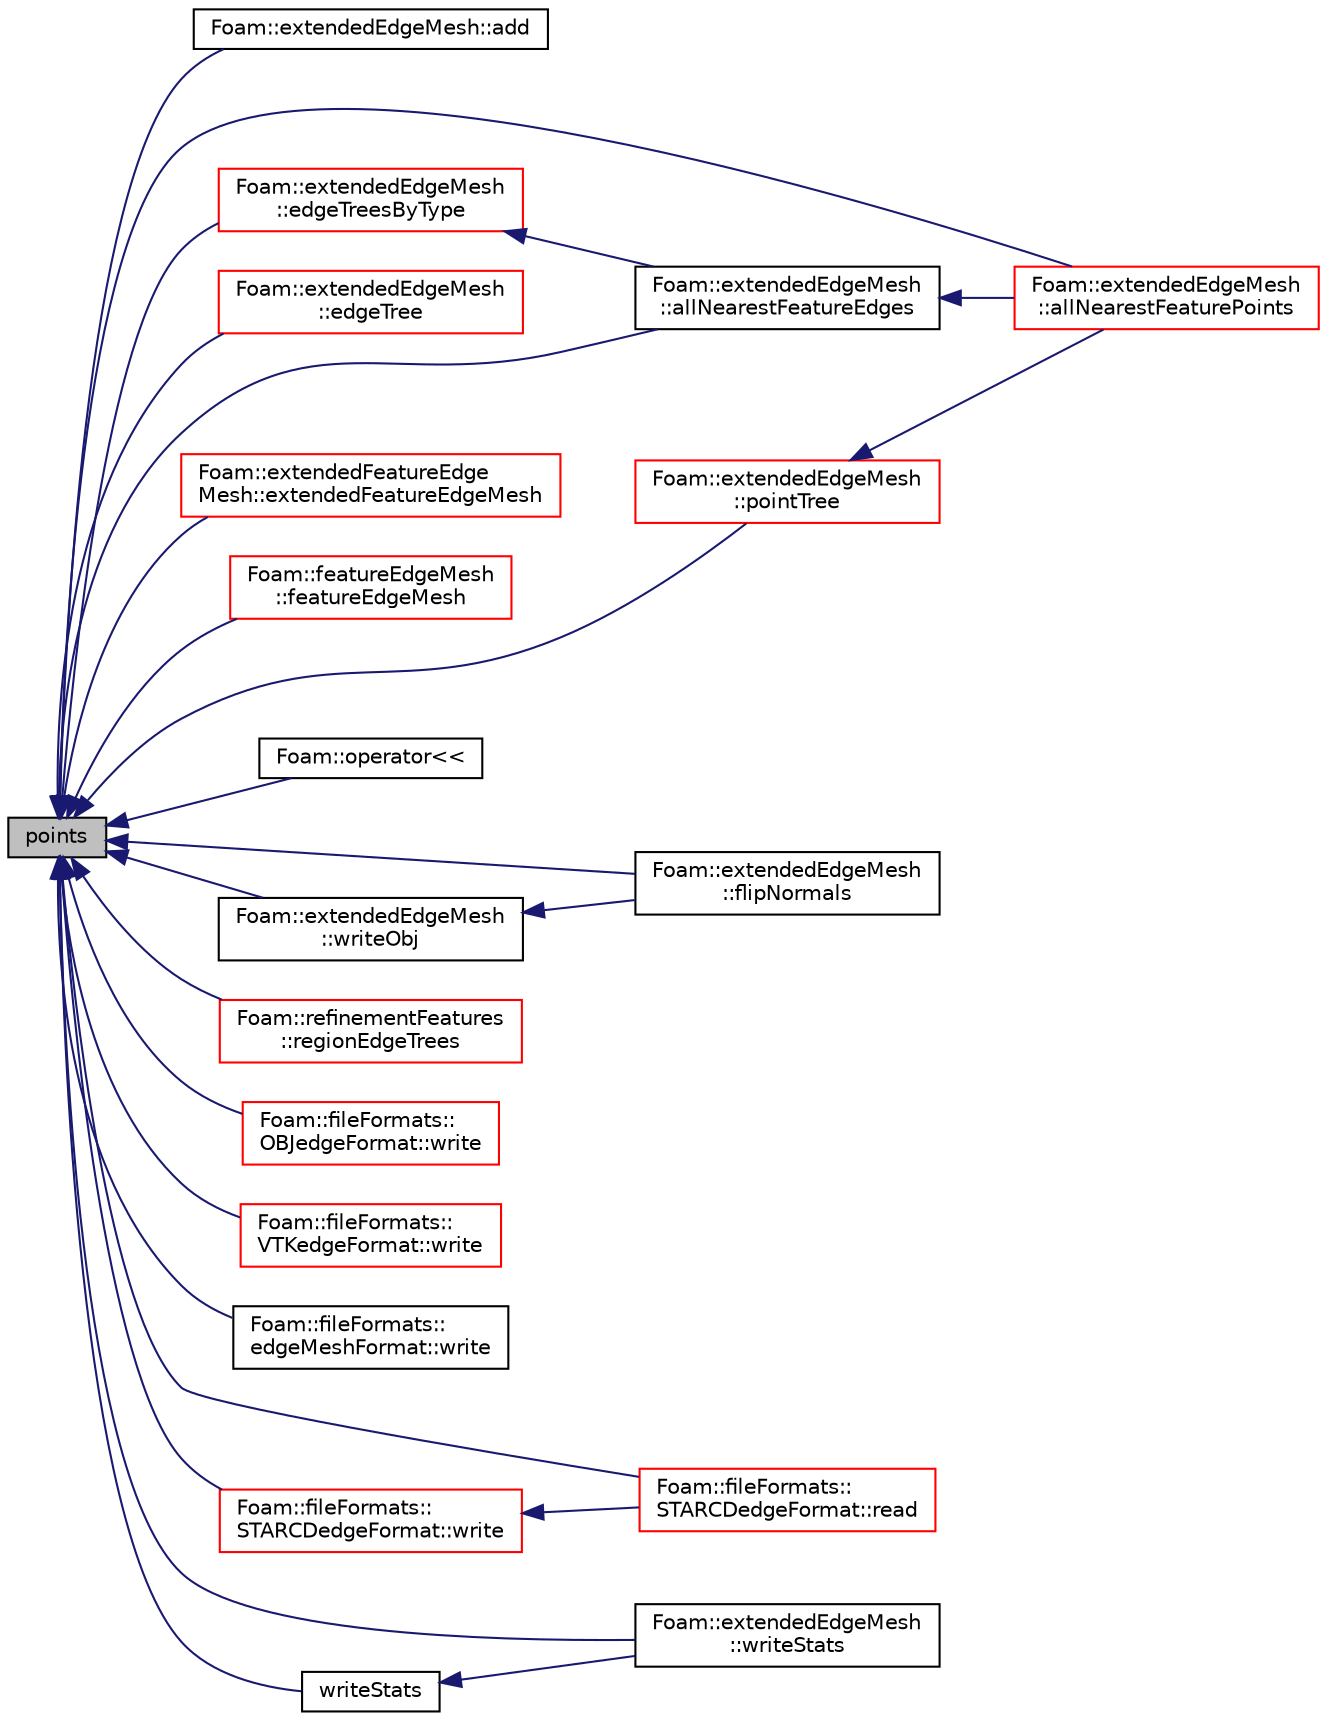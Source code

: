digraph "points"
{
  bgcolor="transparent";
  edge [fontname="Helvetica",fontsize="10",labelfontname="Helvetica",labelfontsize="10"];
  node [fontname="Helvetica",fontsize="10",shape=record];
  rankdir="LR";
  Node672 [label="points",height=0.2,width=0.4,color="black", fillcolor="grey75", style="filled", fontcolor="black"];
  Node672 -> Node673 [dir="back",color="midnightblue",fontsize="10",style="solid",fontname="Helvetica"];
  Node673 [label="Foam::extendedEdgeMesh::add",height=0.2,width=0.4,color="black",URL="$a22549.html#af07e0aa40a7a71b92a74dd6b77a44ad3",tooltip="Add extendedEdgeMesh. No filtering of duplicates. "];
  Node672 -> Node674 [dir="back",color="midnightblue",fontsize="10",style="solid",fontname="Helvetica"];
  Node674 [label="Foam::extendedEdgeMesh\l::allNearestFeatureEdges",height=0.2,width=0.4,color="black",URL="$a22549.html#ad565473714b81c35a16d8bf059101ea7",tooltip="Find all the feature edges within searchDistSqr of sample. "];
  Node674 -> Node675 [dir="back",color="midnightblue",fontsize="10",style="solid",fontname="Helvetica"];
  Node675 [label="Foam::extendedEdgeMesh\l::allNearestFeaturePoints",height=0.2,width=0.4,color="red",URL="$a22549.html#a3d27f2ecec0771445021daad5c682975",tooltip="Find all the feature points within searchDistSqr of sample. "];
  Node672 -> Node675 [dir="back",color="midnightblue",fontsize="10",style="solid",fontname="Helvetica"];
  Node672 -> Node678 [dir="back",color="midnightblue",fontsize="10",style="solid",fontname="Helvetica"];
  Node678 [label="Foam::extendedEdgeMesh\l::edgeTree",height=0.2,width=0.4,color="red",URL="$a22549.html#a35b8d766fd06e5d629b382b37f071d47",tooltip="Demand driven construction of octree for boundary edges. "];
  Node672 -> Node684 [dir="back",color="midnightblue",fontsize="10",style="solid",fontname="Helvetica"];
  Node684 [label="Foam::extendedEdgeMesh\l::edgeTreesByType",height=0.2,width=0.4,color="red",URL="$a22549.html#afa97552d0c5faeb838d8dea82fded8ea",tooltip="Demand driven construction of octree for boundary edges by type. "];
  Node684 -> Node674 [dir="back",color="midnightblue",fontsize="10",style="solid",fontname="Helvetica"];
  Node672 -> Node685 [dir="back",color="midnightblue",fontsize="10",style="solid",fontname="Helvetica"];
  Node685 [label="Foam::extendedFeatureEdge\lMesh::extendedFeatureEdgeMesh",height=0.2,width=0.4,color="red",URL="$a22557.html#a6adc759f54c663e50dd82d3820540d57",tooltip="Construct (read) given an IOobject. "];
  Node672 -> Node687 [dir="back",color="midnightblue",fontsize="10",style="solid",fontname="Helvetica"];
  Node687 [label="Foam::featureEdgeMesh\l::featureEdgeMesh",height=0.2,width=0.4,color="red",URL="$a22561.html#a7a53d15d141d0e33f9a731001cef160d",tooltip="Construct (read) given an IOobject. "];
  Node672 -> Node689 [dir="back",color="midnightblue",fontsize="10",style="solid",fontname="Helvetica"];
  Node689 [label="Foam::extendedEdgeMesh\l::flipNormals",height=0.2,width=0.4,color="black",URL="$a22549.html#ace7a4ec5b5de12179b1d4194ea408066",tooltip="Flip normals. All concave become convex, all internal external. "];
  Node672 -> Node690 [dir="back",color="midnightblue",fontsize="10",style="solid",fontname="Helvetica"];
  Node690 [label="Foam::operator\<\<",height=0.2,width=0.4,color="black",URL="$a21851.html#a66f7aa59f430075ea8010a08b9e86b91"];
  Node672 -> Node691 [dir="back",color="midnightblue",fontsize="10",style="solid",fontname="Helvetica"];
  Node691 [label="Foam::extendedEdgeMesh\l::pointTree",height=0.2,width=0.4,color="red",URL="$a22549.html#ae27981ad458811ae4bd359d382089130",tooltip="Demand driven construction of octree for feature points. "];
  Node691 -> Node675 [dir="back",color="midnightblue",fontsize="10",style="solid",fontname="Helvetica"];
  Node672 -> Node692 [dir="back",color="midnightblue",fontsize="10",style="solid",fontname="Helvetica"];
  Node692 [label="Foam::fileFormats::\lSTARCDedgeFormat::read",height=0.2,width=0.4,color="red",URL="$a22541.html#a464ebd67acbdff0014d4dae69e3ec4be",tooltip="Read from file. "];
  Node672 -> Node695 [dir="back",color="midnightblue",fontsize="10",style="solid",fontname="Helvetica"];
  Node695 [label="Foam::refinementFeatures\l::regionEdgeTrees",height=0.2,width=0.4,color="red",URL="$a25877.html#a8b10e1c25153aef632c6fea885ce9bf0"];
  Node672 -> Node702 [dir="back",color="midnightblue",fontsize="10",style="solid",fontname="Helvetica"];
  Node702 [label="Foam::fileFormats::\lOBJedgeFormat::write",height=0.2,width=0.4,color="red",URL="$a22537.html#ac93279b51e2eb12dc1a54daf46bbca98",tooltip="Write surface mesh components by proxy. "];
  Node672 -> Node706 [dir="back",color="midnightblue",fontsize="10",style="solid",fontname="Helvetica"];
  Node706 [label="Foam::fileFormats::\lVTKedgeFormat::write",height=0.2,width=0.4,color="red",URL="$a22545.html#ac93279b51e2eb12dc1a54daf46bbca98",tooltip="Write surface mesh components by proxy. "];
  Node672 -> Node711 [dir="back",color="midnightblue",fontsize="10",style="solid",fontname="Helvetica"];
  Node711 [label="Foam::fileFormats::\ledgeMeshFormat::write",height=0.2,width=0.4,color="black",URL="$a22521.html#ac93279b51e2eb12dc1a54daf46bbca98",tooltip="Write edgeMesh with a mimicked IOobject header. "];
  Node672 -> Node712 [dir="back",color="midnightblue",fontsize="10",style="solid",fontname="Helvetica"];
  Node712 [label="Foam::fileFormats::\lSTARCDedgeFormat::write",height=0.2,width=0.4,color="red",URL="$a22541.html#ac93279b51e2eb12dc1a54daf46bbca98",tooltip="Write edge mesh. "];
  Node712 -> Node692 [dir="back",color="midnightblue",fontsize="10",style="solid",fontname="Helvetica"];
  Node672 -> Node714 [dir="back",color="midnightblue",fontsize="10",style="solid",fontname="Helvetica"];
  Node714 [label="Foam::extendedEdgeMesh\l::writeObj",height=0.2,width=0.4,color="black",URL="$a22549.html#a81e25c45a7e31bcf17e51a2b3ddf2efe",tooltip="Write all components of the extendedEdgeMesh as obj files. "];
  Node714 -> Node689 [dir="back",color="midnightblue",fontsize="10",style="solid",fontname="Helvetica"];
  Node672 -> Node715 [dir="back",color="midnightblue",fontsize="10",style="solid",fontname="Helvetica"];
  Node715 [label="writeStats",height=0.2,width=0.4,color="black",URL="$a22517.html#a9dcc5076c83a26b069fbc8106a14c7ec"];
  Node715 -> Node716 [dir="back",color="midnightblue",fontsize="10",style="solid",fontname="Helvetica"];
  Node716 [label="Foam::extendedEdgeMesh\l::writeStats",height=0.2,width=0.4,color="black",URL="$a22549.html#abcdb99a5c0073642de36f2a8b03e92c2",tooltip="Dump some information. "];
  Node672 -> Node716 [dir="back",color="midnightblue",fontsize="10",style="solid",fontname="Helvetica"];
}
